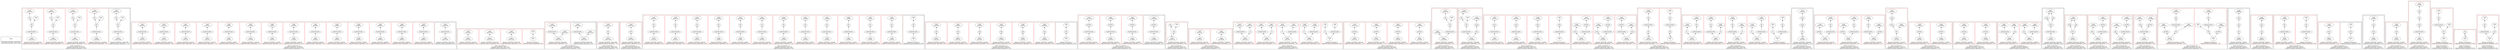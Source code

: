 strict digraph {
rankdir=BT
subgraph {
Stats [shape=plaintext]
cluster=true
label="Total loads executed: 1307048276\nTotal stores executed: 768271869"
}
subgraph {
subgraph {
"0_0_47" [label="Phi"]
"0_0_100" [label="Phi"]
"0_0_47" -> "0_0_100"
"0_0_98" [label="Load\n40841043"]
"0_0_100" -> "0_0_98"
"0_0_48" [label="GetElementPtr"]
"0_0_48" -> "0_0_47"
{
rank=min
"0_0_49" [label="Load\n106674389"]
}
"0_0_49" -> "0_0_48"
"0_0_44" [label="Load\n1"]
"0_0_47" -> "0_0_44"
cluster=true
label="Dynamic executions: 106674389\nCaptured memory operations: 7.1%"
}
subgraph {
"0_1_47" [label="Phi"]
"0_1_100" [label="Phi"]
"0_1_47" -> "0_1_100"
"0_1_98" [label="Load\n40841043"]
"0_1_100" -> "0_1_98"
"0_1_51" [label="GetElementPtr"]
"0_1_51" -> "0_1_47"
{
rank=min
"0_1_52" [label="Load\n23263898"]
}
"0_1_52" -> "0_1_51"
"0_1_44" [label="Load\n1"]
"0_1_47" -> "0_1_44"
cluster=true
label="Dynamic executions: 23263898\nCaptured memory operations: 3.0%"
color=red
}
subgraph {
"0_2_47" [label="Phi"]
"0_2_100" [label="Phi"]
"0_2_47" -> "0_2_100"
"0_2_60" [label="GetElementPtr"]
"0_2_60" -> "0_2_47"
{
rank=min
"0_2_61" [label="Load\n65833346"]
}
"0_2_61" -> "0_2_60"
"0_2_98" [label="Load\n40841043"]
"0_2_100" -> "0_2_98"
"0_2_44" [label="Load\n1"]
"0_2_47" -> "0_2_44"
cluster=true
label="Dynamic executions: 65833346\nCaptured memory operations: 5.1%"
color=red
}
subgraph {
"0_3_47" [label="Phi"]
"0_3_100" [label="Phi"]
"0_3_47" -> "0_3_100"
"0_3_64" [label="GetElementPtr"]
"0_3_64" -> "0_3_47"
"0_3_98" [label="Load\n40841043"]
"0_3_100" -> "0_3_98"
{
rank=min
"0_3_65" [label="Load\n65833346"]
}
"0_3_65" -> "0_3_64"
"0_3_44" [label="Load\n1"]
"0_3_47" -> "0_3_44"
cluster=true
label="Dynamic executions: 65833346\nCaptured memory operations: 5.1%"
color=red
}
subgraph {
"0_4_47" [label="Phi"]
"0_4_100" [label="Phi"]
"0_4_47" -> "0_4_100"
"0_4_98" [label="Load\n40841043"]
"0_4_100" -> "0_4_98"
"0_4_67" [label="GetElementPtr"]
"0_4_67" -> "0_4_47"
"0_4_44" [label="Load\n1"]
"0_4_47" -> "0_4_44"
{
rank=min
"0_4_68" [label="Load\n65833346"]
}
"0_4_68" -> "0_4_67"
cluster=true
label="Dynamic executions: 65833346\nCaptured memory operations: 5.1%"
color=red
}
cluster=true
label="Static occurrences: 5\nDynamic executions: 327438325\nCaptured memory operations: 25.6%"
}
subgraph {
subgraph {
{
rank=min
"1_0_88" [label="Load\n65833346"]
}
"1_0_87" [label="GetElementPtr"]
"1_0_88" -> "1_0_87"
"1_0_86" [label="Load\n65833346"]
"1_0_87" -> "1_0_86"
cluster=true
label="Dynamic executions: 65833346\nCaptured memory operations: 6.3%"
}
subgraph {
{
rank=min
"1_1_245" [label="Load\n4999918"]
}
"1_1_244" [label="GetElementPtr"]
"1_1_245" -> "1_1_244"
"1_1_239" [label="Load\n4999918"]
"1_1_244" -> "1_1_239"
cluster=true
label="Dynamic executions: 4999918\nCaptured memory operations: 0.4%"
color=red
}
subgraph {
{
rank=min
"1_2_249" [label="Load\n4999918"]
}
"1_2_248" [label="GetElementPtr"]
"1_2_249" -> "1_2_248"
"1_2_239" [label="Load\n4999918"]
"1_2_248" -> "1_2_239"
cluster=true
label="Dynamic executions: 4999918\nCaptured memory operations: 0.4%"
color=red
}
subgraph {
{
rank=min
"1_3_252" [label="Load\n4999918"]
}
"1_3_251" [label="GetElementPtr"]
"1_3_252" -> "1_3_251"
"1_3_250" [label="Load\n4999918"]
"1_3_251" -> "1_3_250"
cluster=true
label="Dynamic executions: 4999918\nCaptured memory operations: 0.4%"
color=red
}
subgraph {
"1_4_263" [label="GetElementPtr"]
"1_4_258" [label="Load\n5000081"]
"1_4_263" -> "1_4_258"
{
rank=min
"1_4_264" [label="Load\n5000081"]
}
"1_4_264" -> "1_4_263"
cluster=true
label="Dynamic executions: 5000081\nCaptured memory operations: 0.4%"
color=red
}
subgraph {
"1_5_267" [label="GetElementPtr"]
"1_5_258" [label="Load\n5000081"]
"1_5_267" -> "1_5_258"
{
rank=min
"1_5_268" [label="Load\n5000081"]
}
"1_5_268" -> "1_5_267"
cluster=true
label="Dynamic executions: 5000081\nCaptured memory operations: 0.4%"
color=red
}
subgraph {
{
rank=min
"1_6_271" [label="Load\n5000081"]
}
"1_6_270" [label="GetElementPtr"]
"1_6_271" -> "1_6_270"
"1_6_269" [label="Load\n5000081"]
"1_6_270" -> "1_6_269"
cluster=true
label="Dynamic executions: 5000081\nCaptured memory operations: 0.4%"
color=red
}
subgraph {
"1_7_280" [label="GetElementPtr"]
"1_7_279" [label="Load\n2326391"]
"1_7_280" -> "1_7_279"
{
rank=min
"1_7_281" [label="Load\n2326391"]
}
"1_7_281" -> "1_7_280"
cluster=true
label="Dynamic executions: 2326391\nCaptured memory operations: 0.2%"
color=red
}
subgraph {
"1_8_339" [label="GetElementPtr"]
"1_8_338" [label="Load\n2326391"]
"1_8_339" -> "1_8_338"
{
rank=min
"1_8_340" [label="Load\n2326391"]
}
"1_8_340" -> "1_8_339"
cluster=true
label="Dynamic executions: 2326391\nCaptured memory operations: 0.2%"
color=red
}
subgraph {
"1_9_413" [label="GetElementPtr"]
"1_9_412" [label="Load\n2326389"]
"1_9_413" -> "1_9_412"
{
rank=min
"1_9_414" [label="Load\n2326389"]
}
"1_9_414" -> "1_9_413"
cluster=true
label="Dynamic executions: 2326389\nCaptured memory operations: 0.2%"
color=red
}
subgraph {
{
rank=min
"1_10_476" [label="Load\n828465"]
}
"1_10_475" [label="GetElementPtr"]
"1_10_476" -> "1_10_475"
"1_10_474" [label="Load\n828465"]
"1_10_475" -> "1_10_474"
cluster=true
label="Dynamic executions: 828465\nCaptured memory operations: 0.0%"
color=red
}
subgraph {
{
rank=min
"1_11_494" [label="Load\n11631951"]
}
"1_11_493" [label="GetElementPtr"]
"1_11_494" -> "1_11_493"
"1_11_492" [label="Load\n11631951"]
"1_11_493" -> "1_11_492"
cluster=true
label="Dynamic executions: 11631951\nCaptured memory operations: 1.1%"
color=red
}
subgraph {
"1_12_506" [label="GetElementPtr"]
"1_12_505" [label="Load\n9305554"]
"1_12_506" -> "1_12_505"
{
rank=min
"1_12_507" [label="Load\n9305554"]
}
"1_12_507" -> "1_12_506"
cluster=true
label="Dynamic executions: 9305554\nCaptured memory operations: 0.8%"
color=red
}
subgraph {
{
rank=min
"1_13_547" [label="Load\n9305554"]
}
"1_13_546" [label="GetElementPtr"]
"1_13_547" -> "1_13_546"
"1_13_545" [label="Load\n9305554"]
"1_13_546" -> "1_13_545"
cluster=true
label="Dynamic executions: 9305554\nCaptured memory operations: 0.8%"
color=red
}
subgraph {
"1_14_583" [label="GetElementPtr"]
"1_14_582" [label="Load\n9305556"]
"1_14_583" -> "1_14_582"
{
rank=min
"1_14_584" [label="Load\n9305556"]
}
"1_14_584" -> "1_14_583"
cluster=true
label="Dynamic executions: 9305556\nCaptured memory operations: 0.8%"
color=red
}
cluster=true
label="Static occurrences: 20\nDynamic executions: 143189595\nCaptured memory operations: 13.7%"
}
subgraph {
subgraph {
{
rank=min
"2_0_5" [label="Store\n0"]
}
"2_0_4" [label="Load\n0"]
"2_0_5" -> "2_0_4"
cluster=true
label="Dynamic executions: 0\nCaptured memory operations: 0.0%"
color=red
}
subgraph {
{
rank=min
"2_1_66" [label="Store\n65833346"]
}
"2_1_65" [label="Load\n65833346"]
"2_1_66" -> "2_1_65"
cluster=true
label="Dynamic executions: 65833346\nCaptured memory operations: 6.3%"
color=red
}
subgraph {
{
rank=min
"2_2_69" [label="Store\n65833346"]
}
"2_2_68" [label="Load\n65833346"]
"2_2_69" -> "2_2_68"
cluster=true
label="Dynamic executions: 65833346\nCaptured memory operations: 6.3%"
color=red
}
subgraph {
{
rank=min
"2_3_303" [label="Store\n9305564"]
}
"2_3_301" [label="Load\n9305564"]
"2_3_303" -> "2_3_301"
cluster=true
label="Dynamic executions: 9305564\nCaptured memory operations: 0.8%"
color=red
}
cluster=true
label="Static occurrences: 5\nDynamic executions: 140972257\nCaptured memory operations: 13.5%"
}
subgraph {
subgraph {
"3_0_92" [label="GetElementPtr"]
"3_0_91" [label="Load\n65833346"]
"3_0_92" -> "3_0_91"
{
rank=min
"3_0_93" [label="Store\n65833346"]
}
"3_0_93" -> "3_0_92"
"3_0_90" [label="Load\n65833346"]
"3_0_93" -> "3_0_90"
cluster=true
label="Dynamic executions: 65833346\nCaptured memory operations: 9.5%"
}
subgraph {
{
rank=min
"3_1_96" [label="Store\n65833346"]
}
"3_1_95" [label="GetElementPtr"]
"3_1_96" -> "3_1_95"
"3_1_94" [label="Load\n65833346"]
"3_1_96" -> "3_1_94"
"3_1_91" [label="Load\n65833346"]
"3_1_95" -> "3_1_91"
cluster=true
label="Dynamic executions: 65833346\nCaptured memory operations: 9.5%"
color=red
}
cluster=true
label="Static occurrences: 2\nDynamic executions: 131666692\nCaptured memory operations: 19.0%"
}
subgraph {
subgraph {
{
rank=min
"4_0_101" [label="Store\n106674389"]
}
"4_0_100" [label="Phi"]
"4_0_101" -> "4_0_100"
"4_0_98" [label="Load\n40841043"]
"4_0_100" -> "4_0_98"
cluster=true
label="Dynamic executions: 106674389\nCaptured memory operations: 7.1%"
color=red
}
cluster=true
label="Static occurrences: 2\nDynamic executions: 106674389\nCaptured memory operations: 7.1%"
}
subgraph {
subgraph {
{
rank=min
"5_0_63" [label="Store\n65833346"]
}
"5_0_62" [label="SExt"]
"5_0_63" -> "5_0_62"
"5_0_61" [label="Load\n65833346"]
"5_0_62" -> "5_0_61"
cluster=true
label="Dynamic executions: 65833346\nCaptured memory operations: 6.3%"
color=red
}
cluster=true
label="Static occurrences: 1\nDynamic executions: 65833346\nCaptured memory operations: 6.3%"
}
subgraph {
subgraph {
"6_0_141" [label="Phi"]
"6_0_139" [label="Load\n0"]
"6_0_141" -> "6_0_139"
"6_0_146" [label="GetElementPtr"]
"6_0_146" -> "6_0_141"
{
rank=min
"6_0_147" [label="Load\n0"]
}
"6_0_147" -> "6_0_146"
cluster=true
label="Dynamic executions: 0\nCaptured memory operations: 0.0%"
}
subgraph {
"6_1_315" [label="Phi"]
"6_1_313" [label="Load\n2326391"]
"6_1_315" -> "6_1_313"
{
rank=min
"6_1_328" [label="Load\n2326391"]
}
"6_1_327" [label="GetElementPtr"]
"6_1_328" -> "6_1_327"
"6_1_327" -> "6_1_315"
cluster=true
label="Dynamic executions: 2326391\nCaptured memory operations: 0.2%"
color=red
}
subgraph {
"6_2_315" [label="Phi"]
"6_2_313" [label="Load\n2326391"]
"6_2_315" -> "6_2_313"
"6_2_332" [label="GetElementPtr"]
"6_2_332" -> "6_2_315"
{
rank=min
"6_2_333" [label="Load\n2326391"]
}
"6_2_333" -> "6_2_332"
cluster=true
label="Dynamic executions: 2326391\nCaptured memory operations: 0.2%"
color=red
}
subgraph {
{
rank=min
"6_3_337" [label="Load\n2326391"]
}
"6_3_336" [label="GetElementPtr"]
"6_3_337" -> "6_3_336"
"6_3_315" [label="Phi"]
"6_3_313" [label="Load\n2326391"]
"6_3_315" -> "6_3_313"
"6_3_336" -> "6_3_315"
cluster=true
label="Dynamic executions: 2326391\nCaptured memory operations: 0.2%"
color=red
}
subgraph {
"6_4_389" [label="Phi"]
"6_4_387" [label="Load\n2326389"]
"6_4_389" -> "6_4_387"
"6_4_401" [label="GetElementPtr"]
"6_4_401" -> "6_4_389"
{
rank=min
"6_4_402" [label="Load\n2326389"]
}
"6_4_402" -> "6_4_401"
cluster=true
label="Dynamic executions: 2326389\nCaptured memory operations: 0.2%"
color=red
}
subgraph {
"6_5_389" [label="Phi"]
"6_5_387" [label="Load\n2326389"]
"6_5_389" -> "6_5_387"
{
rank=min
"6_5_407" [label="Load\n2326389"]
}
"6_5_406" [label="GetElementPtr"]
"6_5_407" -> "6_5_406"
"6_5_406" -> "6_5_389"
cluster=true
label="Dynamic executions: 2326389\nCaptured memory operations: 0.2%"
color=red
}
subgraph {
"6_6_410" [label="GetElementPtr"]
"6_6_389" [label="Phi"]
"6_6_410" -> "6_6_389"
{
rank=min
"6_6_411" [label="Load\n2326389"]
}
"6_6_411" -> "6_6_410"
"6_6_387" [label="Load\n2326389"]
"6_6_389" -> "6_6_387"
cluster=true
label="Dynamic executions: 2326389\nCaptured memory operations: 0.2%"
color=red
}
subgraph {
"6_7_451" [label="Phi"]
"6_7_449" [label="Load\n9305560"]
"6_7_451" -> "6_7_449"
{
rank=min
"6_7_464" [label="Load\n9305560"]
}
"6_7_463" [label="GetElementPtr"]
"6_7_464" -> "6_7_463"
"6_7_463" -> "6_7_451"
cluster=true
label="Dynamic executions: 9305560\nCaptured memory operations: 0.8%"
color=red
}
subgraph {
{
rank=min
"6_8_469" [label="Load\n828465"]
}
"6_8_468" [label="GetElementPtr"]
"6_8_469" -> "6_8_468"
"6_8_451" [label="Phi"]
"6_8_449" [label="Load\n9305560"]
"6_8_451" -> "6_8_449"
"6_8_468" -> "6_8_451"
cluster=true
label="Dynamic executions: 828465\nCaptured memory operations: 0.4%"
color=red
}
subgraph {
"6_9_451" [label="Phi"]
"6_9_449" [label="Load\n9305560"]
"6_9_451" -> "6_9_449"
{
rank=min
"6_9_473" [label="Load\n828465"]
}
"6_9_472" [label="GetElementPtr"]
"6_9_473" -> "6_9_472"
"6_9_472" -> "6_9_451"
cluster=true
label="Dynamic executions: 828465\nCaptured memory operations: 0.4%"
color=red
}
subgraph {
"6_10_522" [label="Phi"]
"6_10_520" [label="Load\n9305554"]
"6_10_522" -> "6_10_520"
"6_10_534" [label="GetElementPtr"]
"6_10_534" -> "6_10_522"
{
rank=min
"6_10_535" [label="Load\n9305554"]
}
"6_10_535" -> "6_10_534"
cluster=true
label="Dynamic executions: 9305554\nCaptured memory operations: 0.8%"
color=red
}
subgraph {
{
rank=min
"6_11_540" [label="Load\n9305554"]
}
"6_11_539" [label="GetElementPtr"]
"6_11_540" -> "6_11_539"
"6_11_522" [label="Phi"]
"6_11_520" [label="Load\n9305554"]
"6_11_522" -> "6_11_520"
"6_11_539" -> "6_11_522"
cluster=true
label="Dynamic executions: 9305554\nCaptured memory operations: 0.8%"
color=red
}
subgraph {
"6_12_522" [label="Phi"]
"6_12_520" [label="Load\n9305554"]
"6_12_522" -> "6_12_520"
"6_12_543" [label="GetElementPtr"]
"6_12_543" -> "6_12_522"
{
rank=min
"6_12_544" [label="Load\n9305554"]
}
"6_12_544" -> "6_12_543"
cluster=true
label="Dynamic executions: 9305554\nCaptured memory operations: 0.8%"
color=red
}
cluster=true
label="Static occurrences: 17\nDynamic executions: 52837492\nCaptured memory operations: 5.9%"
}
subgraph {
subgraph {
{
rank=min
"7_0_35" [label="Store\n0"]
}
"7_0_34" [label="Add"]
"7_0_35" -> "7_0_34"
"7_0_33" [label="Load\n0"]
"7_0_34" -> "7_0_33"
cluster=true
label="Dynamic executions: 0\nCaptured memory operations: 0.0%"
}
subgraph {
"7_1_218" [label="Add"]
"7_1_217" [label="Load\n10000000"]
"7_1_218" -> "7_1_217"
{
rank=min
"7_1_219" [label="Store\n10000000"]
}
"7_1_219" -> "7_1_218"
cluster=true
label="Dynamic executions: 10000000\nCaptured memory operations: 0.9%"
color=red
}
subgraph {
"7_2_321" [label="Add"]
"7_2_320" [label="Load\n2326391"]
"7_2_321" -> "7_2_320"
{
rank=min
"7_2_322" [label="Store\n2326391"]
}
"7_2_322" -> "7_2_321"
cluster=true
label="Dynamic executions: 2326391\nCaptured memory operations: 0.2%"
color=red
}
subgraph {
"7_3_395" [label="Add"]
"7_3_394" [label="Load\n2326389"]
"7_3_395" -> "7_3_394"
{
rank=min
"7_3_396" [label="Store\n2326389"]
}
"7_3_396" -> "7_3_395"
cluster=true
label="Dynamic executions: 2326389\nCaptured memory operations: 0.2%"
color=red
}
subgraph {
"7_4_457" [label="Add"]
"7_4_456" [label="Load\n9305560"]
"7_4_457" -> "7_4_456"
{
rank=min
"7_4_458" [label="Store\n9305560"]
}
"7_4_458" -> "7_4_457"
cluster=true
label="Dynamic executions: 9305560\nCaptured memory operations: 0.8%"
color=red
}
subgraph {
"7_5_528" [label="Add"]
"7_5_527" [label="Load\n9305554"]
"7_5_528" -> "7_5_527"
{
rank=min
"7_5_529" [label="Store\n9305554"]
}
"7_5_529" -> "7_5_528"
cluster=true
label="Dynamic executions: 9305554\nCaptured memory operations: 0.8%"
color=red
}
subgraph {
"7_6_580" [label="Add"]
"7_6_579" [label="Load\n9305556"]
"7_6_580" -> "7_6_579"
{
rank=min
"7_6_581" [label="Store\n9305556"]
}
"7_6_581" -> "7_6_580"
cluster=true
label="Dynamic executions: 9305556\nCaptured memory operations: 0.8%"
color=red
}
cluster=true
label="Static occurrences: 12\nDynamic executions: 42569451\nCaptured memory operations: 4.1%"
}
subgraph {
subgraph {
"8_0_373" [label="GetElementPtr"]
"8_0_372" [label="IntToPtr"]
"8_0_373" -> "8_0_372"
{
rank=min
"8_0_374" [label="Load\n20282682"]
}
"8_0_374" -> "8_0_373"
"8_0_369" [label="Load\n23263900"]
"8_0_372" -> "8_0_369"
cluster=true
label="Dynamic executions: 20282682\nCaptured memory operations: 2.0%"
}
subgraph {
"8_1_380" [label="GetElementPtr"]
"8_1_372" [label="IntToPtr"]
"8_1_380" -> "8_1_372"
{
rank=min
"8_1_381" [label="Load\n2326389"]
}
"8_1_381" -> "8_1_380"
"8_1_369" [label="Load\n23263900"]
"8_1_372" -> "8_1_369"
cluster=true
label="Dynamic executions: 2326389\nCaptured memory operations: 1.2%"
color=red
}
subgraph {
"8_2_430" [label="IntToPtr"]
"8_2_427" [label="Load\n17956293"]
"8_2_430" -> "8_2_427"
{
rank=min
"8_2_443" [label="Load\n9305560"]
}
"8_2_442" [label="GetElementPtr"]
"8_2_443" -> "8_2_442"
"8_2_442" -> "8_2_430"
cluster=true
label="Dynamic executions: 9305560\nCaptured memory operations: 1.3%"
color=red
}
subgraph {
"8_3_513" [label="GetElementPtr"]
"8_3_511" [label="IntToPtr"]
"8_3_513" -> "8_3_511"
"8_3_502" [label="Load\n18611108"]
"8_3_511" -> "8_3_502"
{
rank=min
"8_3_514" [label="Load\n9305554"]
}
"8_3_514" -> "8_3_513"
cluster=true
label="Dynamic executions: 9305554\nCaptured memory operations: 1.3%"
color=red
}
cluster=true
label="Static occurrences: 4\nDynamic executions: 41220185\nCaptured memory operations: 5.9%"
}
subgraph {
subgraph {
"9_0_47" [label="Phi"]
"9_0_100" [label="Phi"]
"9_0_47" -> "9_0_100"
{
rank=min
"9_0_98" [label="Load\n40841043"]
}
"9_0_98" -> "9_0_47"
"9_0_100" -> "9_0_98"
"9_0_44" [label="Load\n1"]
"9_0_47" -> "9_0_44"
cluster=true
label="Dynamic executions: 40841043\nCaptured memory operations: 1.9%"
color=red
}
cluster=true
label="Static occurrences: 1\nDynamic executions: 40841043\nCaptured memory operations: 1.9%"
}
subgraph {
subgraph {
{
rank=min
"10_0_53" [label="Load\n23263898"]
}
"10_0_52" [label="Load\n23263898"]
"10_0_53" -> "10_0_52"
cluster=true
label="Dynamic executions: 23263898\nCaptured memory operations: 2.2%"
color=red
}
subgraph {
{
rank=min
"10_1_587" [label="Load\n9305556"]
}
"10_1_582" [label="Load\n9305556"]
"10_1_587" -> "10_1_582"
cluster=true
label="Dynamic executions: 9305556\nCaptured memory operations: 0.8%"
color=red
}
cluster=true
label="Static occurrences: 4\nDynamic executions: 32569455\nCaptured memory operations: 3.1%"
}
subgraph {
subgraph {
"11_0_108" [label="Or"]
"11_0_107" [label="Load\n0"]
"11_0_108" -> "11_0_107"
{
rank=min
"11_0_109" [label="Store\n0"]
}
"11_0_106" [label="GetElementPtr"]
"11_0_109" -> "11_0_106"
"11_0_109" -> "11_0_108"
"11_0_105" [label="Load\n0"]
"11_0_106" -> "11_0_105"
cluster=true
label="Dynamic executions: 0\nCaptured memory operations: 0.0%"
color=red
}
subgraph {
"11_1_282" [label="Or"]
"11_1_281" [label="Load\n2326391"]
"11_1_282" -> "11_1_281"
"11_1_280" [label="GetElementPtr"]
"11_1_279" [label="Load\n2326391"]
"11_1_280" -> "11_1_279"
{
rank=min
"11_1_283" [label="Store\n2326391"]
}
"11_1_283" -> "11_1_282"
"11_1_283" -> "11_1_280"
cluster=true
label="Dynamic executions: 2326391\nCaptured memory operations: 0.3%"
color=red
}
subgraph {
"11_2_495" [label="Or"]
"11_2_494" [label="Load\n11631951"]
"11_2_495" -> "11_2_494"
"11_2_493" [label="GetElementPtr"]
"11_2_492" [label="Load\n11631951"]
"11_2_493" -> "11_2_492"
{
rank=min
"11_2_496" [label="Store\n11631951"]
}
"11_2_496" -> "11_2_495"
"11_2_496" -> "11_2_493"
cluster=true
label="Dynamic executions: 11631951\nCaptured memory operations: 1.6%"
color=red
}
subgraph {
"11_3_506" [label="GetElementPtr"]
"11_3_505" [label="Load\n9305554"]
"11_3_506" -> "11_3_505"
{
rank=min
"11_3_509" [label="Store\n9305554"]
}
"11_3_509" -> "11_3_506"
"11_3_508" [label="Or"]
"11_3_509" -> "11_3_508"
"11_3_507" [label="Load\n9305554"]
"11_3_508" -> "11_3_507"
cluster=true
label="Dynamic executions: 9305554\nCaptured memory operations: 1.3%"
color=red
}
subgraph {
"11_4_583" [label="GetElementPtr"]
"11_4_582" [label="Load\n9305556"]
"11_4_583" -> "11_4_582"
{
rank=min
"11_4_586" [label="Store\n9305556"]
}
"11_4_586" -> "11_4_583"
"11_4_585" [label="Or"]
"11_4_586" -> "11_4_585"
"11_4_584" [label="Load\n9305556"]
"11_4_585" -> "11_4_584"
cluster=true
label="Dynamic executions: 9305556\nCaptured memory operations: 1.3%"
color=red
}
cluster=true
label="Static occurrences: 7\nDynamic executions: 32569453\nCaptured memory operations: 4.7%"
}
subgraph {
subgraph {
{
rank=min
"12_0_397" [label="Store\n2326389"]
}
"12_0_372" [label="IntToPtr"]
"12_0_397" -> "12_0_372"
"12_0_369" [label="Load\n23263900"]
"12_0_372" -> "12_0_369"
cluster=true
label="Dynamic executions: 2326389\nCaptured memory operations: 1.2%"
color=red
}
subgraph {
"12_1_430" [label="IntToPtr"]
"12_1_427" [label="Load\n17956293"]
"12_1_430" -> "12_1_427"
{
rank=min
"12_1_459" [label="Store\n9305560"]
}
"12_1_459" -> "12_1_430"
cluster=true
label="Dynamic executions: 9305560\nCaptured memory operations: 1.3%"
color=red
}
subgraph {
"12_2_430" [label="IntToPtr"]
"12_2_427" [label="Load\n17956293"]
"12_2_430" -> "12_2_427"
{
rank=min
"12_2_479" [label="Store\n8477095"]
}
"12_2_479" -> "12_2_430"
cluster=true
label="Dynamic executions: 8477095\nCaptured memory operations: 1.2%"
color=red
}
subgraph {
"12_3_511" [label="IntToPtr"]
"12_3_502" [label="Load\n18611108"]
"12_3_511" -> "12_3_502"
{
rank=min
"12_3_530" [label="Store\n9305554"]
}
"12_3_530" -> "12_3_511"
cluster=true
label="Dynamic executions: 9305554\nCaptured memory operations: 1.3%"
color=red
}
cluster=true
label="Static occurrences: 6\nDynamic executions: 29414598\nCaptured memory operations: 7.1%"
}
subgraph {
subgraph {
{
rank=min
"13_0_54" [label="Store\n23263898"]
}
"13_0_53" [label="Load\n23263898"]
"13_0_54" -> "13_0_53"
"13_0_47" [label="Phi"]
"13_0_100" [label="Phi"]
"13_0_47" -> "13_0_100"
"13_0_98" [label="Load\n40841043"]
"13_0_100" -> "13_0_98"
"13_0_51" [label="GetElementPtr"]
"13_0_51" -> "13_0_47"
"13_0_54" -> "13_0_51"
"13_0_44" [label="Load\n1"]
"13_0_47" -> "13_0_44"
cluster=true
label="Dynamic executions: 23263898\nCaptured memory operations: 4.2%"
color=red
}
cluster=true
label="Static occurrences: 1\nDynamic executions: 23263898\nCaptured memory operations: 4.2%"
}
subgraph {
subgraph {
"14_0_55" [label="ICmp"]
"14_0_53" [label="Load\n23263898"]
"14_0_55" -> "14_0_53"
"14_0_47" [label="Phi"]
"14_0_100" [label="Phi"]
"14_0_47" -> "14_0_100"
"14_0_48" [label="GetElementPtr"]
"14_0_48" -> "14_0_47"
{
rank=min
"14_0_57" [label="Store\n23263898"]
}
"14_0_57" -> "14_0_48"
"14_0_56" [label="ZExt"]
"14_0_57" -> "14_0_56"
"14_0_98" [label="Load\n40841043"]
"14_0_100" -> "14_0_98"
"14_0_44" [label="Load\n1"]
"14_0_47" -> "14_0_44"
"14_0_56" -> "14_0_55"
cluster=true
label="Dynamic executions: 23263898\nCaptured memory operations: 4.2%"
color=red
}
cluster=true
label="Static occurrences: 1\nDynamic executions: 23263898\nCaptured memory operations: 4.2%"
}
subgraph {
subgraph {
"15_0_166" [label="GetElementPtr"]
"15_0_165" [label="SExt"]
"15_0_166" -> "15_0_165"
{
rank=min
"15_0_167" [label="Load\n0"]
}
"15_0_167" -> "15_0_166"
"15_0_161" [label="Load\n0"]
"15_0_165" -> "15_0_161"
cluster=true
label="Dynamic executions: 0\nCaptured memory operations: 0.0%"
color=red
}
subgraph {
"15_1_385" [label="SExt"]
"15_1_381" [label="Load\n2326389"]
"15_1_385" -> "15_1_381"
{
rank=min
"15_1_387" [label="Load\n2326389"]
}
"15_1_386" [label="GetElementPtr"]
"15_1_387" -> "15_1_386"
"15_1_386" -> "15_1_385"
cluster=true
label="Dynamic executions: 2326389\nCaptured memory operations: 0.2%"
color=red
}
subgraph {
"15_2_447" [label="SExt"]
"15_2_443" [label="Load\n9305560"]
"15_2_447" -> "15_2_443"
"15_2_448" [label="GetElementPtr"]
"15_2_448" -> "15_2_447"
{
rank=min
"15_2_449" [label="Load\n9305560"]
}
"15_2_449" -> "15_2_448"
cluster=true
label="Dynamic executions: 9305560\nCaptured memory operations: 0.8%"
color=red
}
subgraph {
"15_3_519" [label="GetElementPtr"]
"15_3_518" [label="SExt"]
"15_3_519" -> "15_3_518"
{
rank=min
"15_3_520" [label="Load\n9305554"]
}
"15_3_520" -> "15_3_519"
"15_3_514" [label="Load\n9305554"]
"15_3_518" -> "15_3_514"
cluster=true
label="Dynamic executions: 9305554\nCaptured memory operations: 0.8%"
color=red
}
cluster=true
label="Static occurrences: 4\nDynamic executions: 20937503\nCaptured memory operations: 2.0%"
}
subgraph {
subgraph {
"16_0_380" [label="GetElementPtr"]
"16_0_372" [label="IntToPtr"]
"16_0_380" -> "16_0_372"
{
rank=min
"16_0_400" [label="Store\n2326389"]
}
"16_0_399" [label="Trunc"]
"16_0_400" -> "16_0_399"
"16_0_400" -> "16_0_380"
"16_0_398" [label="Load\n2326389"]
"16_0_399" -> "16_0_398"
"16_0_369" [label="Load\n23263900"]
"16_0_372" -> "16_0_369"
cluster=true
label="Dynamic executions: 2326389\nCaptured memory operations: 1.3%"
color=red
}
subgraph {
{
rank=min
"16_1_462" [label="Store\n9305560"]
}
"16_1_461" [label="Trunc"]
"16_1_462" -> "16_1_461"
"16_1_430" [label="IntToPtr"]
"16_1_427" [label="Load\n17956293"]
"16_1_430" -> "16_1_427"
"16_1_460" [label="Load\n9305560"]
"16_1_461" -> "16_1_460"
"16_1_442" [label="GetElementPtr"]
"16_1_462" -> "16_1_442"
"16_1_442" -> "16_1_430"
cluster=true
label="Dynamic executions: 9305560\nCaptured memory operations: 1.7%"
color=red
}
subgraph {
{
rank=min
"16_2_533" [label="Store\n9305554"]
}
"16_2_532" [label="Trunc"]
"16_2_533" -> "16_2_532"
"16_2_531" [label="Load\n9305554"]
"16_2_532" -> "16_2_531"
"16_2_511" [label="IntToPtr"]
"16_2_502" [label="Load\n18611108"]
"16_2_511" -> "16_2_502"
"16_2_513" [label="GetElementPtr"]
"16_2_513" -> "16_2_511"
"16_2_533" -> "16_2_513"
cluster=true
label="Dynamic executions: 9305554\nCaptured memory operations: 1.7%"
color=red
}
cluster=true
label="Static occurrences: 3\nDynamic executions: 20937503\nCaptured memory operations: 4.9%"
}
subgraph {
subgraph {
"17_0_181" [label="GetElementPtr"]
"17_0_169" [label="Phi"]
"17_0_181" -> "17_0_169"
"17_0_199" [label="Phi"]
{
rank=min
"17_0_200" [label="Load\n0"]
}
"17_0_199" -> "17_0_200"
"17_0_199" -> "17_0_181"
"17_0_200" -> "17_0_199"
"17_0_167" [label="Load\n0"]
"17_0_169" -> "17_0_167"
cluster=true
label="Dynamic executions: 0\nCaptured memory operations: 0.0%"
color=red
}
subgraph {
"17_1_451" [label="Phi"]
"17_1_449" [label="Load\n9305560"]
"17_1_451" -> "17_1_449"
"17_1_481" [label="Phi"]
"17_1_463" [label="GetElementPtr"]
"17_1_481" -> "17_1_463"
"17_1_463" -> "17_1_451"
{
rank=min
"17_1_482" [label="Load\n16954190"]
}
"17_1_481" -> "17_1_482"
"17_1_482" -> "17_1_481"
cluster=true
label="Dynamic executions: 16954190\nCaptured memory operations: 1.2%"
color=red
}
cluster=true
label="Static occurrences: 5\nDynamic executions: 16954190\nCaptured memory operations: 1.9%"
}
subgraph {
subgraph {
{
rank=min
"18_0_189" [label="Store\n0"]
}
"18_0_188" [label="Or"]
"18_0_189" -> "18_0_188"
"18_0_169" [label="Phi"]
"18_0_167" [label="Load\n0"]
"18_0_169" -> "18_0_167"
"18_0_186" [label="GetElementPtr"]
"18_0_186" -> "18_0_169"
"18_0_189" -> "18_0_186"
"18_0_187" [label="Load\n0"]
"18_0_188" -> "18_0_187"
cluster=true
label="Dynamic executions: 0\nCaptured memory operations: 0.0%"
color=red
}
subgraph {
"18_1_334" [label="Or"]
"18_1_333" [label="Load\n2326391"]
"18_1_334" -> "18_1_333"
"18_1_315" [label="Phi"]
"18_1_313" [label="Load\n2326391"]
"18_1_315" -> "18_1_313"
{
rank=min
"18_1_335" [label="Store\n2326391"]
}
"18_1_335" -> "18_1_334"
"18_1_332" [label="GetElementPtr"]
"18_1_335" -> "18_1_332"
"18_1_332" -> "18_1_315"
cluster=true
label="Dynamic executions: 2326391\nCaptured memory operations: 0.3%"
color=red
}
subgraph {
{
rank=min
"18_2_409" [label="Store\n2326389"]
}
"18_2_406" [label="GetElementPtr"]
"18_2_409" -> "18_2_406"
"18_2_408" [label="Or"]
"18_2_407" [label="Load\n2326389"]
"18_2_408" -> "18_2_407"
"18_2_389" [label="Phi"]
"18_2_387" [label="Load\n2326389"]
"18_2_389" -> "18_2_387"
"18_2_406" -> "18_2_389"
"18_2_409" -> "18_2_408"
cluster=true
label="Dynamic executions: 2326389\nCaptured memory operations: 0.3%"
color=red
}
subgraph {
"18_3_451" [label="Phi"]
"18_3_449" [label="Load\n9305560"]
"18_3_451" -> "18_3_449"
"18_3_468" [label="GetElementPtr"]
"18_3_468" -> "18_3_451"
{
rank=min
"18_3_471" [label="Store\n828465"]
}
"18_3_471" -> "18_3_468"
"18_3_470" [label="Or"]
"18_3_471" -> "18_3_470"
"18_3_469" [label="Load\n828465"]
"18_3_470" -> "18_3_469"
cluster=true
label="Dynamic executions: 828465\nCaptured memory operations: 0.5%"
color=red
}
subgraph {
"18_4_541" [label="Or"]
"18_4_540" [label="Load\n9305554"]
"18_4_541" -> "18_4_540"
{
rank=min
"18_4_542" [label="Store\n9305554"]
}
"18_4_539" [label="GetElementPtr"]
"18_4_542" -> "18_4_539"
"18_4_522" [label="Phi"]
"18_4_520" [label="Load\n9305554"]
"18_4_522" -> "18_4_520"
"18_4_539" -> "18_4_522"
"18_4_542" -> "18_4_541"
cluster=true
label="Dynamic executions: 9305554\nCaptured memory operations: 1.3%"
color=red
}
cluster=true
label="Static occurrences: 5\nDynamic executions: 14786799\nCaptured memory operations: 2.5%"
}
subgraph {
subgraph {
"19_0_359" [label="ICmp"]
"19_0_358" [label="Load\n11631951"]
"19_0_359" -> "19_0_358"
"19_0_360" [label="Select"]
"19_0_360" -> "19_0_359"
{
rank=min
"19_0_364" [label="Load\n13624893"]
}
"19_0_363" [label="Phi"]
"19_0_364" -> "19_0_363"
"19_0_363" -> "19_0_364"
"19_0_363" -> "19_0_360"
cluster=true
label="Dynamic executions: 13624893\nCaptured memory operations: 1.2%"
}
cluster=true
label="Static occurrences: 1\nDynamic executions: 13624893\nCaptured memory operations: 1.2%"
}
subgraph {
subgraph {
"20_0_389" [label="Phi"]
"20_0_387" [label="Load\n2326389"]
"20_0_389" -> "20_0_387"
"20_0_401" [label="GetElementPtr"]
"20_0_401" -> "20_0_389"
{
rank=min
"20_0_405" [label="Store\n2326389"]
}
"20_0_405" -> "20_0_401"
"20_0_372" [label="IntToPtr"]
"20_0_369" [label="Load\n23263900"]
"20_0_372" -> "20_0_369"
"20_0_405" -> "20_0_372"
cluster=true
label="Dynamic executions: 2326389\nCaptured memory operations: 1.3%"
color=red
}
subgraph {
"20_1_430" [label="IntToPtr"]
"20_1_427" [label="Load\n17956293"]
"20_1_430" -> "20_1_427"
{
rank=min
"20_1_467" [label="Store\n828465"]
}
"20_1_467" -> "20_1_430"
"20_1_451" [label="Phi"]
"20_1_449" [label="Load\n9305560"]
"20_1_451" -> "20_1_449"
"20_1_463" [label="GetElementPtr"]
"20_1_463" -> "20_1_451"
"20_1_467" -> "20_1_463"
cluster=true
label="Dynamic executions: 828465\nCaptured memory operations: 1.3%"
color=red
}
subgraph {
{
rank=min
"20_2_538" [label="Store\n9305554"]
}
"20_2_511" [label="IntToPtr"]
"20_2_538" -> "20_2_511"
"20_2_502" [label="Load\n18611108"]
"20_2_511" -> "20_2_502"
"20_2_522" [label="Phi"]
"20_2_520" [label="Load\n9305554"]
"20_2_522" -> "20_2_520"
"20_2_534" [label="GetElementPtr"]
"20_2_534" -> "20_2_522"
"20_2_538" -> "20_2_534"
cluster=true
label="Dynamic executions: 9305554\nCaptured memory operations: 1.7%"
color=red
}
cluster=true
label="Static occurrences: 3\nDynamic executions: 12460408\nCaptured memory operations: 4.4%"
}
subgraph {
subgraph {
"21_0_359" [label="ICmp"]
"21_0_358" [label="Load\n11631951"]
"21_0_359" -> "21_0_358"
"21_0_360" [label="Select"]
"21_0_360" -> "21_0_359"
{
rank=min
"21_0_367" [label="Store\n11631951"]
}
"21_0_363" [label="Phi"]
"21_0_367" -> "21_0_363"
"21_0_364" [label="Load\n13624893"]
"21_0_363" -> "21_0_364"
"21_0_363" -> "21_0_360"
cluster=true
label="Dynamic executions: 11631951\nCaptured memory operations: 1.7%"
color=red
}
cluster=true
label="Static occurrences: 1\nDynamic executions: 11631951\nCaptured memory operations: 1.7%"
}
subgraph {
subgraph {
{
rank=min
"22_0_377" [label="Load\n2326389"]
}
"22_0_372" [label="IntToPtr"]
"22_0_377" -> "22_0_372"
"22_0_369" [label="Load\n23263900"]
"22_0_372" -> "22_0_369"
cluster=true
label="Dynamic executions: 2326389\nCaptured memory operations: 1.2%"
color=red
}
subgraph {
"22_1_430" [label="IntToPtr"]
"22_1_427" [label="Load\n17956293"]
"22_1_430" -> "22_1_427"
{
rank=min
"22_1_431" [label="Load\n9305560"]
}
"22_1_431" -> "22_1_430"
cluster=true
label="Dynamic executions: 9305560\nCaptured memory operations: 1.3%"
color=red
}
cluster=true
label="Static occurrences: 2\nDynamic executions: 11631949\nCaptured memory operations: 2.5%"
}
subgraph {
subgraph {
"23_0_378" [label="PtrToInt"]
"23_0_377" [label="Load\n2326389"]
"23_0_378" -> "23_0_377"
{
rank=min
"23_0_379" [label="Store\n2326389"]
}
"23_0_379" -> "23_0_378"
cluster=true
label="Dynamic executions: 2326389\nCaptured memory operations: 0.2%"
color=red
}
subgraph {
{
rank=min
"23_1_433" [label="Store\n9305560"]
}
"23_1_432" [label="PtrToInt"]
"23_1_433" -> "23_1_432"
"23_1_431" [label="Load\n9305560"]
"23_1_432" -> "23_1_431"
cluster=true
label="Dynamic executions: 9305560\nCaptured memory operations: 0.8%"
color=red
}
cluster=true
label="Static occurrences: 2\nDynamic executions: 11631949\nCaptured memory operations: 1.1%"
}
subgraph {
subgraph {
{
rank=min
"24_0_247" [label="Store\n4999918"]
}
"24_0_246" [label="And"]
"24_0_247" -> "24_0_246"
"24_0_245" [label="Load\n4999918"]
"24_0_246" -> "24_0_245"
"24_0_244" [label="GetElementPtr"]
"24_0_247" -> "24_0_244"
"24_0_239" [label="Load\n4999918"]
"24_0_244" -> "24_0_239"
cluster=true
label="Dynamic executions: 4999918\nCaptured memory operations: 0.7%"
color=red
}
subgraph {
{
rank=min
"24_1_266" [label="Store\n5000081"]
}
"24_1_263" [label="GetElementPtr"]
"24_1_266" -> "24_1_263"
"24_1_265" [label="And"]
"24_1_266" -> "24_1_265"
"24_1_264" [label="Load\n5000081"]
"24_1_265" -> "24_1_264"
"24_1_258" [label="Load\n5000081"]
"24_1_263" -> "24_1_258"
cluster=true
label="Dynamic executions: 5000081\nCaptured memory operations: 0.7%"
color=red
}
cluster=true
label="Static occurrences: 2\nDynamic executions: 9999999\nCaptured memory operations: 1.4%"
}
subgraph {
subgraph {
"25_0_297" [label="ICmp"]
"25_0_295" [label="Load\n9305564"]
"25_0_297" -> "25_0_295"
"25_0_298" [label="Select"]
"25_0_298" -> "25_0_297"
"25_0_300" [label="GetElementPtr"]
"25_0_300" -> "25_0_298"
{
rank=min
"25_0_301" [label="Load\n9305564"]
}
"25_0_301" -> "25_0_300"
"25_0_296" [label="Add"]
"25_0_296" -> "25_0_295"
"25_0_298" -> "25_0_296"
cluster=true
label="Dynamic executions: 9305564\nCaptured memory operations: 0.8%"
}
cluster=true
label="Static occurrences: 1\nDynamic executions: 9305564\nCaptured memory operations: 0.8%"
}
subgraph {
subgraph {
{
rank=min
"26_0_299" [label="Store\n9305564"]
}
"26_0_298" [label="Select"]
"26_0_299" -> "26_0_298"
"26_0_297" [label="ICmp"]
"26_0_295" [label="Load\n9305564"]
"26_0_297" -> "26_0_295"
"26_0_298" -> "26_0_297"
"26_0_296" [label="Add"]
"26_0_296" -> "26_0_295"
"26_0_298" -> "26_0_296"
cluster=true
label="Dynamic executions: 9305564\nCaptured memory operations: 0.8%"
color=red
}
cluster=true
label="Static occurrences: 1\nDynamic executions: 9305564\nCaptured memory operations: 0.8%"
}
subgraph {
subgraph {
"27_0_430" [label="IntToPtr"]
"27_0_427" [label="Load\n17956293"]
"27_0_430" -> "27_0_427"
"27_0_437" [label="SExt"]
"27_0_436" [label="Load\n9305560"]
"27_0_437" -> "27_0_436"
{
rank=min
"27_0_439" [label="Store\n9305560"]
}
"27_0_438" [label="GetElementPtr"]
"27_0_439" -> "27_0_438"
"27_0_439" -> "27_0_437"
"27_0_438" -> "27_0_430"
cluster=true
label="Dynamic executions: 9305560\nCaptured memory operations: 1.7%"
color=red
}
cluster=true
label="Static occurrences: 1\nDynamic executions: 9305560\nCaptured memory operations: 1.7%"
}
subgraph {
subgraph {
"28_0_440" [label="Add"]
"28_0_374" [label="Load\n20282682"]
"28_0_440" -> "28_0_374"
{
rank=min
"28_0_441" [label="Store\n9305560"]
}
"28_0_441" -> "28_0_440"
"28_0_373" [label="GetElementPtr"]
"28_0_372" [label="IntToPtr"]
"28_0_373" -> "28_0_372"
"28_0_441" -> "28_0_373"
"28_0_369" [label="Load\n23263900"]
"28_0_372" -> "28_0_369"
cluster=true
label="Dynamic executions: 9305560\nCaptured memory operations: 2.5%"
color=red
}
cluster=true
label="Static occurrences: 1\nDynamic executions: 9305560\nCaptured memory operations: 2.5%"
}
subgraph {
subgraph {
"29_0_434" [label="SExt"]
"29_0_374" [label="Load\n20282682"]
"29_0_434" -> "29_0_374"
{
rank=min
"29_0_436" [label="Load\n9305560"]
}
"29_0_435" [label="GetElementPtr"]
"29_0_436" -> "29_0_435"
"29_0_435" -> "29_0_434"
"29_0_372" [label="IntToPtr"]
"29_0_369" [label="Load\n23263900"]
"29_0_372" -> "29_0_369"
"29_0_435" -> "29_0_372"
cluster=true
label="Dynamic executions: 9305560\nCaptured memory operations: 2.5%"
color=red
}
cluster=true
label="Static occurrences: 1\nDynamic executions: 9305560\nCaptured memory operations: 2.5%"
}
subgraph {
subgraph {
"30_0_419" [label="Phi"]
"30_0_420" [label="Load\n0"]
"30_0_419" -> "30_0_420"
"30_0_389" [label="Phi"]
"30_0_387" [label="Load\n2326389"]
"30_0_389" -> "30_0_387"
"30_0_401" [label="GetElementPtr"]
"30_0_419" -> "30_0_401"
{
rank=min
"30_0_423" [label="Store\n0"]
}
"30_0_372" [label="IntToPtr"]
"30_0_423" -> "30_0_372"
"30_0_401" -> "30_0_389"
"30_0_423" -> "30_0_419"
"30_0_369" [label="Load\n23263900"]
"30_0_372" -> "30_0_369"
cluster=true
label="Dynamic executions: 0\nCaptured memory operations: 1.2%"
color=red
}
subgraph {
"30_1_430" [label="IntToPtr"]
"30_1_427" [label="Load\n17956293"]
"30_1_430" -> "30_1_427"
"30_1_451" [label="Phi"]
"30_1_449" [label="Load\n9305560"]
"30_1_451" -> "30_1_449"
"30_1_481" [label="Phi"]
"30_1_463" [label="GetElementPtr"]
"30_1_481" -> "30_1_463"
"30_1_463" -> "30_1_451"
{
rank=min
"30_1_485" [label="Store\n8477095"]
}
"30_1_485" -> "30_1_481"
"30_1_485" -> "30_1_430"
"30_1_482" [label="Load\n16954190"]
"30_1_481" -> "30_1_482"
cluster=true
label="Dynamic executions: 8477095\nCaptured memory operations: 2.5%"
color=red
}
cluster=true
label="Static occurrences: 3\nDynamic executions: 8477095\nCaptured memory operations: 5.1%"
}
subgraph {
subgraph {
"31_0_256" [label="Xor"]
"31_0_236" [label="And"]
"31_0_256" -> "31_0_236"
"31_0_235" [label="LShr"]
"31_0_232" [label="Load\n9999999"]
"31_0_235" -> "31_0_232"
{
rank=min
"31_0_257" [label="Store\n5000081"]
}
"31_0_257" -> "31_0_256"
"31_0_236" -> "31_0_235"
cluster=true
label="Dynamic executions: 5000081\nCaptured memory operations: 0.7%"
}
cluster=true
label="Static occurrences: 1\nDynamic executions: 5000081\nCaptured memory operations: 0.7%"
}
subgraph {
subgraph {
{
rank=min
"32_0_238" [label="Store\n4999918"]
}
"32_0_236" [label="And"]
"32_0_238" -> "32_0_236"
"32_0_235" [label="LShr"]
"32_0_232" [label="Load\n9999999"]
"32_0_235" -> "32_0_232"
"32_0_236" -> "32_0_235"
cluster=true
label="Dynamic executions: 4999918\nCaptured memory operations: 0.7%"
color=red
}
cluster=true
label="Static occurrences: 1\nDynamic executions: 4999918\nCaptured memory operations: 0.7%"
}
subgraph {
subgraph {
"33_0_181" [label="GetElementPtr"]
"33_0_169" [label="Phi"]
"33_0_181" -> "33_0_169"
{
rank=min
"33_0_185" [label="Store\n0"]
}
"33_0_185" -> "33_0_181"
"33_0_167" [label="Load\n0"]
"33_0_169" -> "33_0_167"
cluster=true
label="Dynamic executions: 0\nCaptured memory operations: 0.0%"
color=red
}
subgraph {
"33_1_315" [label="Phi"]
"33_1_313" [label="Load\n2326391"]
"33_1_315" -> "33_1_313"
{
rank=min
"33_1_331" [label="Store\n2326391"]
}
"33_1_327" [label="GetElementPtr"]
"33_1_331" -> "33_1_327"
"33_1_327" -> "33_1_315"
cluster=true
label="Dynamic executions: 2326391\nCaptured memory operations: 0.2%"
color=red
}
cluster=true
label="Static occurrences: 2\nDynamic executions: 2326391\nCaptured memory operations: 0.2%"
}
subgraph {
subgraph {
{
rank=min
"34_0_180" [label="Store\n0"]
}
"34_0_179" [label="Trunc"]
"34_0_180" -> "34_0_179"
"34_0_178" [label="Load\n0"]
"34_0_179" -> "34_0_178"
cluster=true
label="Dynamic executions: 0\nCaptured memory operations: 0.0%"
}
subgraph {
"34_1_325" [label="Trunc"]
"34_1_324" [label="Load\n2326391"]
"34_1_325" -> "34_1_324"
{
rank=min
"34_1_326" [label="Store\n2326391"]
}
"34_1_326" -> "34_1_325"
cluster=true
label="Dynamic executions: 2326391\nCaptured memory operations: 0.2%"
color=red
}
cluster=true
label="Static occurrences: 2\nDynamic executions: 2326391\nCaptured memory operations: 0.2%"
}
subgraph {
subgraph {
{
rank=min
"35_0_290" [label="Store\n2326391"]
}
"35_0_288" [label="Trunc"]
"35_0_290" -> "35_0_288"
"35_0_286" [label="Sub"]
"35_0_285" [label="Load\n2326391"]
"35_0_286" -> "35_0_285"
"35_0_288" -> "35_0_286"
cluster=true
label="Dynamic executions: 2326391\nCaptured memory operations: 0.2%"
}
cluster=true
label="Static occurrences: 1\nDynamic executions: 2326391\nCaptured memory operations: 0.2%"
}
subgraph {
subgraph {
{
rank=min
"36_0_287" [label="Store\n2326391"]
}
"36_0_286" [label="Sub"]
"36_0_287" -> "36_0_286"
"36_0_285" [label="Load\n2326391"]
"36_0_286" -> "36_0_285"
cluster=true
label="Dynamic executions: 2326391\nCaptured memory operations: 0.2%"
color=red
}
cluster=true
label="Static occurrences: 1\nDynamic executions: 2326391\nCaptured memory operations: 0.2%"
}
subgraph {
subgraph {
"37_0_312" [label="GetElementPtr"]
"37_0_311" [label="AShr"]
"37_0_312" -> "37_0_311"
"37_0_310" [label="Shl"]
"37_0_286" [label="Sub"]
"37_0_310" -> "37_0_286"
"37_0_285" [label="Load\n2326391"]
"37_0_286" -> "37_0_285"
"37_0_311" -> "37_0_310"
{
rank=min
"37_0_313" [label="Load\n2326391"]
}
"37_0_313" -> "37_0_312"
cluster=true
label="Dynamic executions: 2326391\nCaptured memory operations: 0.2%"
color=red
}
cluster=true
label="Static occurrences: 1\nDynamic executions: 2326391\nCaptured memory operations: 0.2%"
}
subgraph {
subgraph {
"38_0_181" [label="GetElementPtr"]
"38_0_169" [label="Phi"]
"38_0_181" -> "38_0_169"
"38_0_199" [label="Phi"]
"38_0_200" [label="Load\n0"]
"38_0_199" -> "38_0_200"
"38_0_199" -> "38_0_181"
"38_0_167" [label="Load\n0"]
"38_0_169" -> "38_0_167"
{
rank=min
"38_0_203" [label="Store\n0"]
}
"38_0_203" -> "38_0_199"
cluster=true
label="Dynamic executions: 0\nCaptured memory operations: 0.0%"
color=red
}
cluster=true
label="Static occurrences: 2\nDynamic executions: 0\nCaptured memory operations: 0.1%"
}
subgraph {
subgraph {
{
rank=min
"39_0_212" [label="Load\n0"]
}
"39_0_211" [label="Phi"]
"39_0_212" -> "39_0_211"
"39_0_211" -> "39_0_212"
cluster=true
label="Dynamic executions: 0\nCaptured memory operations: 0.0%"
color=red
}
cluster=true
label="Static occurrences: 1\nDynamic executions: 0\nCaptured memory operations: 0.0%"
}
subgraph {
subgraph {
"40_0_141" [label="Phi"]
"40_0_139" [label="Load\n0"]
"40_0_141" -> "40_0_139"
{
rank=min
"40_0_149" [label="Store\n0"]
}
"40_0_146" [label="GetElementPtr"]
"40_0_149" -> "40_0_146"
"40_0_148" [label="And"]
"40_0_147" [label="Load\n0"]
"40_0_148" -> "40_0_147"
"40_0_146" -> "40_0_141"
"40_0_149" -> "40_0_148"
cluster=true
label="Dynamic executions: 0\nCaptured memory operations: 0.0%"
color=red
}
cluster=true
label="Static occurrences: 1\nDynamic executions: 0\nCaptured memory operations: 0.0%"
}
}
